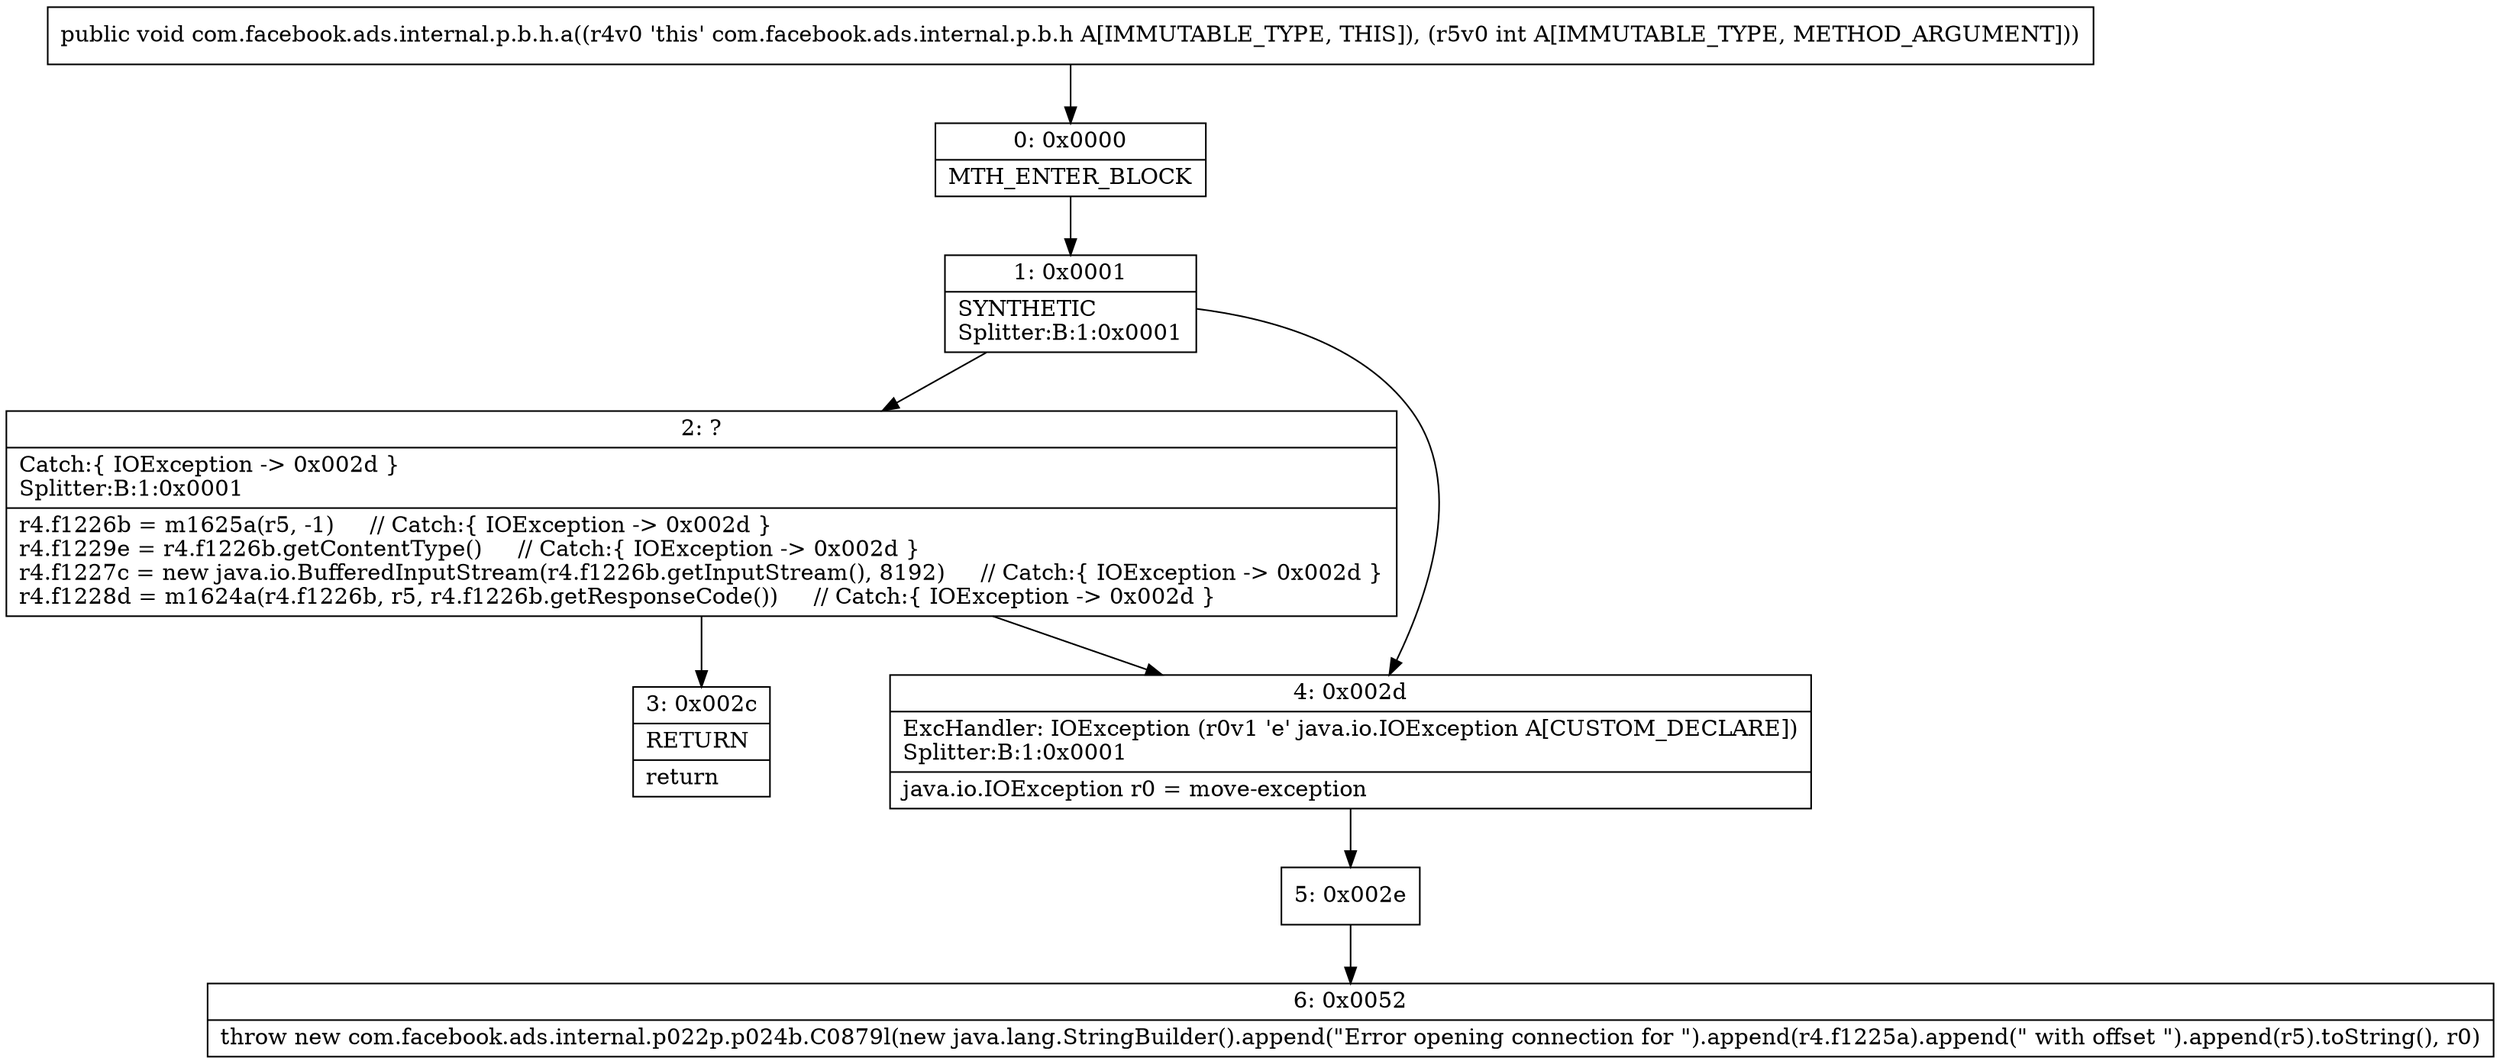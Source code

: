 digraph "CFG forcom.facebook.ads.internal.p.b.h.a(I)V" {
Node_0 [shape=record,label="{0\:\ 0x0000|MTH_ENTER_BLOCK\l}"];
Node_1 [shape=record,label="{1\:\ 0x0001|SYNTHETIC\lSplitter:B:1:0x0001\l}"];
Node_2 [shape=record,label="{2\:\ ?|Catch:\{ IOException \-\> 0x002d \}\lSplitter:B:1:0x0001\l|r4.f1226b = m1625a(r5, \-1)     \/\/ Catch:\{ IOException \-\> 0x002d \}\lr4.f1229e = r4.f1226b.getContentType()     \/\/ Catch:\{ IOException \-\> 0x002d \}\lr4.f1227c = new java.io.BufferedInputStream(r4.f1226b.getInputStream(), 8192)     \/\/ Catch:\{ IOException \-\> 0x002d \}\lr4.f1228d = m1624a(r4.f1226b, r5, r4.f1226b.getResponseCode())     \/\/ Catch:\{ IOException \-\> 0x002d \}\l}"];
Node_3 [shape=record,label="{3\:\ 0x002c|RETURN\l|return\l}"];
Node_4 [shape=record,label="{4\:\ 0x002d|ExcHandler: IOException (r0v1 'e' java.io.IOException A[CUSTOM_DECLARE])\lSplitter:B:1:0x0001\l|java.io.IOException r0 = move\-exception\l}"];
Node_5 [shape=record,label="{5\:\ 0x002e}"];
Node_6 [shape=record,label="{6\:\ 0x0052|throw new com.facebook.ads.internal.p022p.p024b.C0879l(new java.lang.StringBuilder().append(\"Error opening connection for \").append(r4.f1225a).append(\" with offset \").append(r5).toString(), r0)\l}"];
MethodNode[shape=record,label="{public void com.facebook.ads.internal.p.b.h.a((r4v0 'this' com.facebook.ads.internal.p.b.h A[IMMUTABLE_TYPE, THIS]), (r5v0 int A[IMMUTABLE_TYPE, METHOD_ARGUMENT])) }"];
MethodNode -> Node_0;
Node_0 -> Node_1;
Node_1 -> Node_2;
Node_1 -> Node_4;
Node_2 -> Node_3;
Node_2 -> Node_4;
Node_4 -> Node_5;
Node_5 -> Node_6;
}

